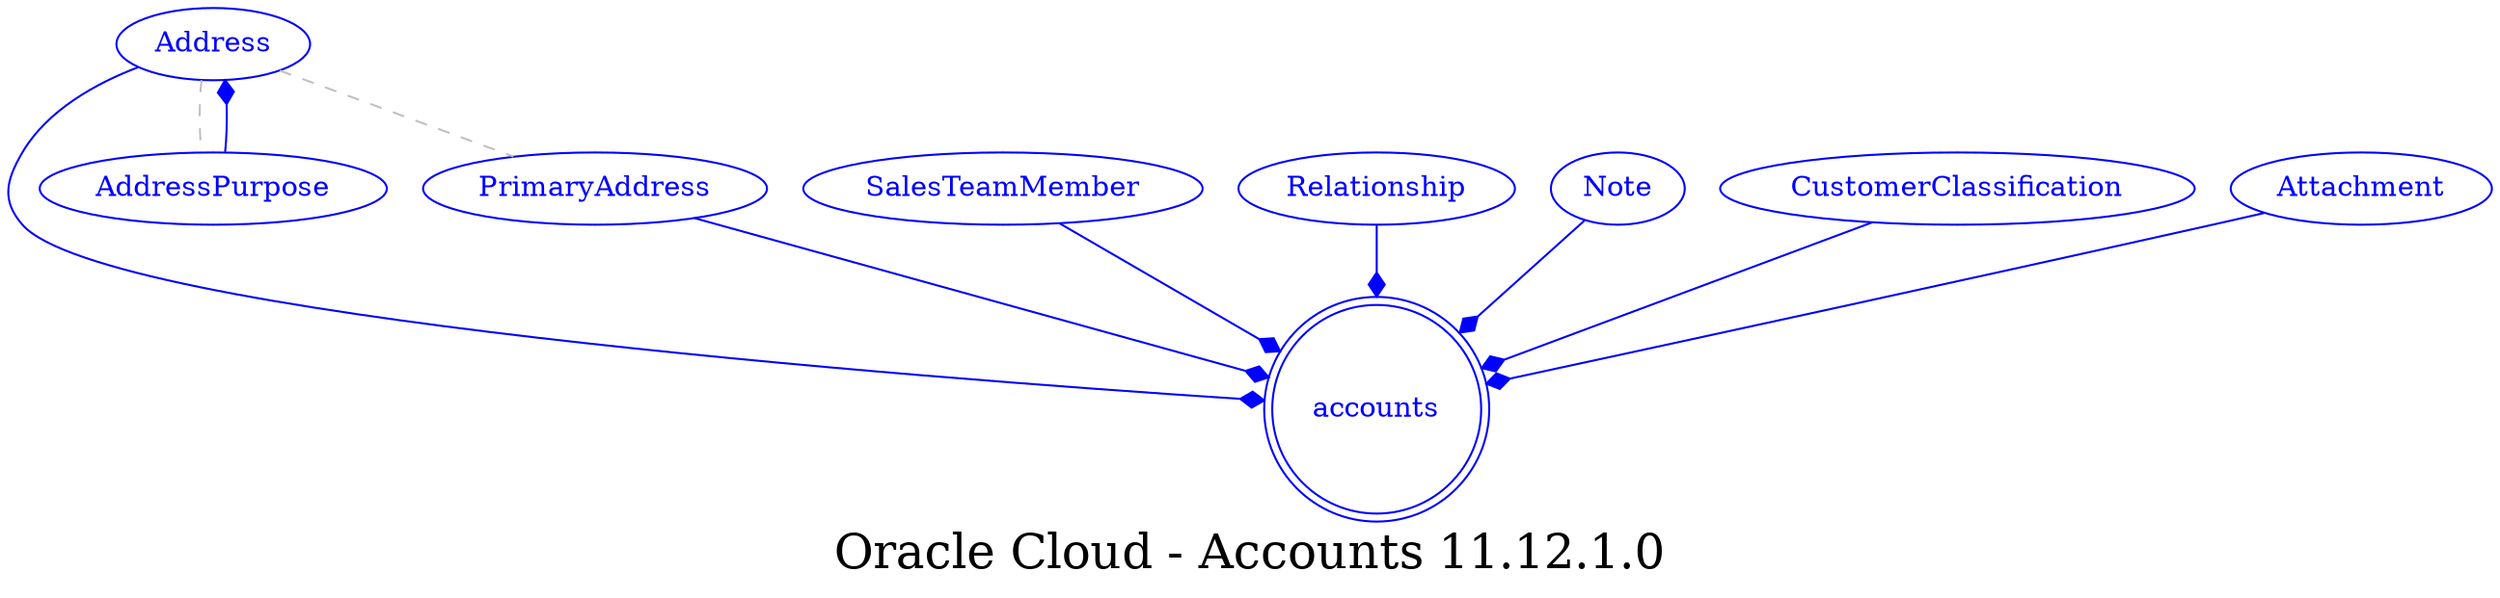 digraph LexiconGraph {
graph[label="Oracle Cloud - Accounts 11.12.1.0", fontsize=24]
splines=true
"accounts" [color=blue, fontcolor=blue, shape=doublecircle]
"Address" -> "accounts" [color=blue, fontcolor=blue, arrowhead=diamond, arrowtail=none]
"Address" [color=blue, fontcolor=blue, shape=ellipse]
"AddressPurpose" -> "Address" [color=blue, fontcolor=blue, arrowhead=diamond, arrowtail=none]
"AddressPurpose" [color=blue, fontcolor=blue, shape=ellipse]
"Address" -> "AddressPurpose" [color=grey, fontcolor=grey, arrowhead=none, arrowtail=none, style=dashed]
"SalesTeamMember" -> "accounts" [color=blue, fontcolor=blue, arrowhead=diamond, arrowtail=none]
"SalesTeamMember" [color=blue, fontcolor=blue, shape=ellipse]
"Relationship" -> "accounts" [color=blue, fontcolor=blue, arrowhead=diamond, arrowtail=none]
"Relationship" [color=blue, fontcolor=blue, shape=ellipse]
"PrimaryAddress" -> "accounts" [color=blue, fontcolor=blue, arrowhead=diamond, arrowtail=none]
"PrimaryAddress" [color=blue, fontcolor=blue, shape=ellipse]
"Address" -> "PrimaryAddress" [color=grey, fontcolor=grey, arrowhead=none, arrowtail=none, style=dashed]
"Note" -> "accounts" [color=blue, fontcolor=blue, arrowhead=diamond, arrowtail=none]
"Note" [color=blue, fontcolor=blue, shape=ellipse]
"CustomerClassification" -> "accounts" [color=blue, fontcolor=blue, arrowhead=diamond, arrowtail=none]
"CustomerClassification" [color=blue, fontcolor=blue, shape=ellipse]
"Attachment" -> "accounts" [color=blue, fontcolor=blue, arrowhead=diamond, arrowtail=none]
"Attachment" [color=blue, fontcolor=blue, shape=ellipse]
}
